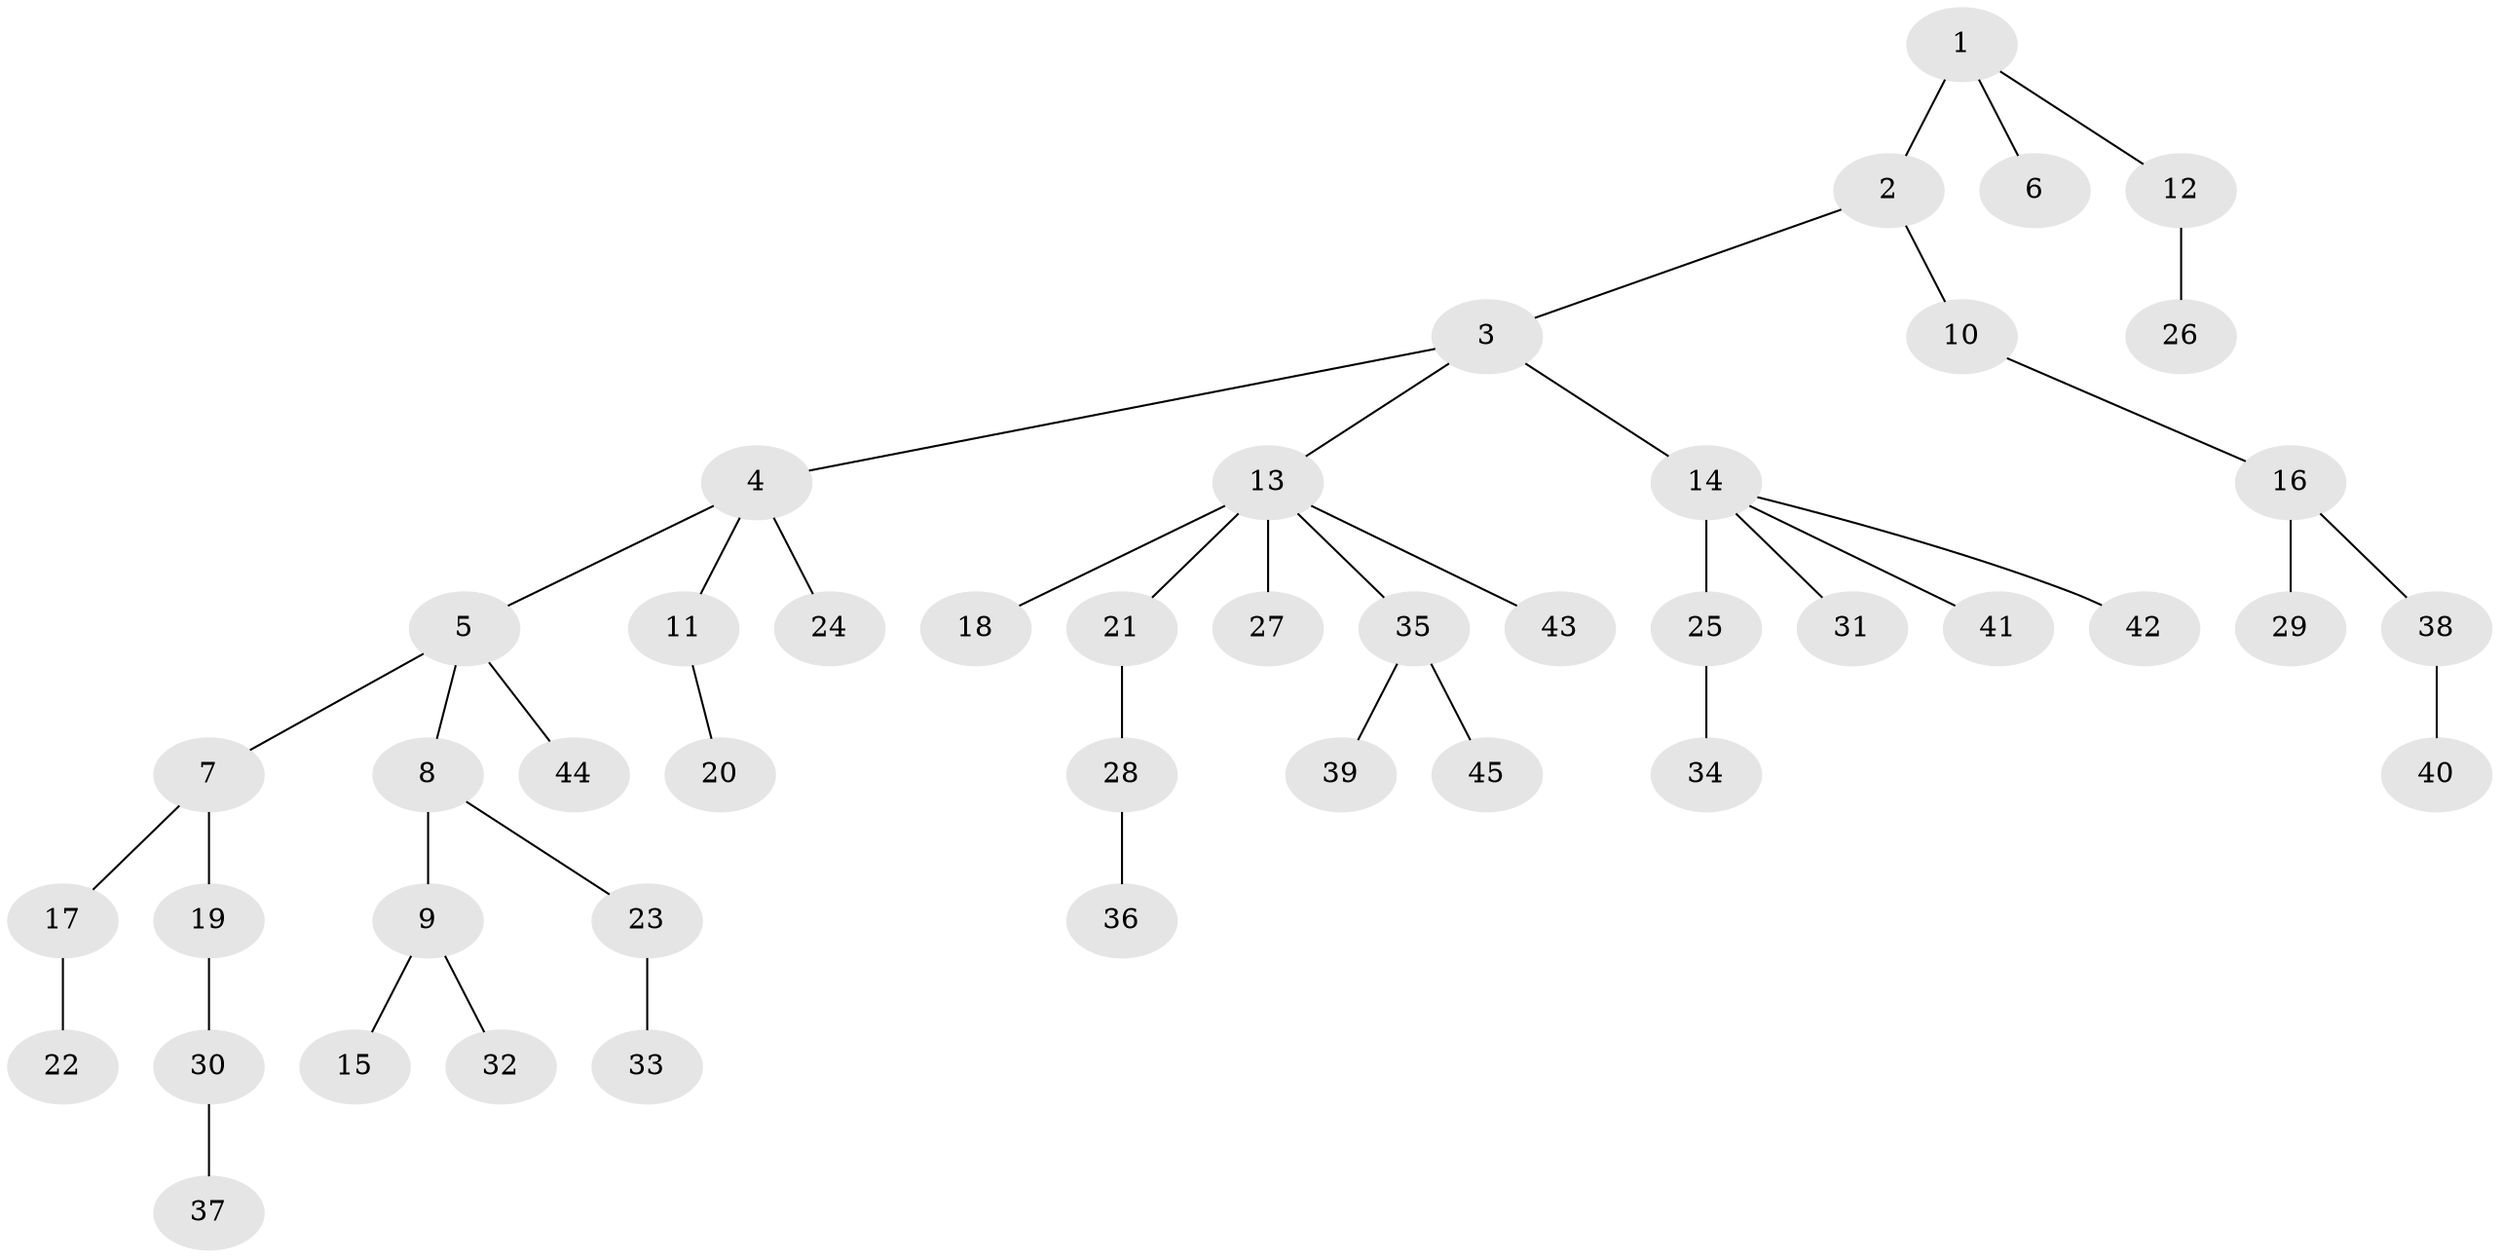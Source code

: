 // original degree distribution, {5: 0.05747126436781609, 2: 0.25287356321839083, 4: 0.034482758620689655, 3: 0.11494252873563218, 1: 0.5172413793103449, 8: 0.022988505747126436}
// Generated by graph-tools (version 1.1) at 2025/37/03/09/25 02:37:02]
// undirected, 45 vertices, 44 edges
graph export_dot {
graph [start="1"]
  node [color=gray90,style=filled];
  1;
  2;
  3;
  4;
  5;
  6;
  7;
  8;
  9;
  10;
  11;
  12;
  13;
  14;
  15;
  16;
  17;
  18;
  19;
  20;
  21;
  22;
  23;
  24;
  25;
  26;
  27;
  28;
  29;
  30;
  31;
  32;
  33;
  34;
  35;
  36;
  37;
  38;
  39;
  40;
  41;
  42;
  43;
  44;
  45;
  1 -- 2 [weight=2.0];
  1 -- 6 [weight=1.0];
  1 -- 12 [weight=1.0];
  2 -- 3 [weight=1.0];
  2 -- 10 [weight=1.0];
  3 -- 4 [weight=1.0];
  3 -- 13 [weight=1.0];
  3 -- 14 [weight=1.0];
  4 -- 5 [weight=1.0];
  4 -- 11 [weight=1.0];
  4 -- 24 [weight=1.0];
  5 -- 7 [weight=1.0];
  5 -- 8 [weight=1.0];
  5 -- 44 [weight=1.0];
  7 -- 17 [weight=1.0];
  7 -- 19 [weight=1.0];
  8 -- 9 [weight=2.0];
  8 -- 23 [weight=1.0];
  9 -- 15 [weight=1.0];
  9 -- 32 [weight=1.0];
  10 -- 16 [weight=1.0];
  11 -- 20 [weight=1.0];
  12 -- 26 [weight=2.0];
  13 -- 18 [weight=2.0];
  13 -- 21 [weight=1.0];
  13 -- 27 [weight=1.0];
  13 -- 35 [weight=1.0];
  13 -- 43 [weight=1.0];
  14 -- 25 [weight=3.0];
  14 -- 31 [weight=1.0];
  14 -- 41 [weight=1.0];
  14 -- 42 [weight=1.0];
  16 -- 29 [weight=2.0];
  16 -- 38 [weight=1.0];
  17 -- 22 [weight=1.0];
  19 -- 30 [weight=1.0];
  21 -- 28 [weight=1.0];
  23 -- 33 [weight=2.0];
  25 -- 34 [weight=1.0];
  28 -- 36 [weight=1.0];
  30 -- 37 [weight=2.0];
  35 -- 39 [weight=1.0];
  35 -- 45 [weight=1.0];
  38 -- 40 [weight=1.0];
}
